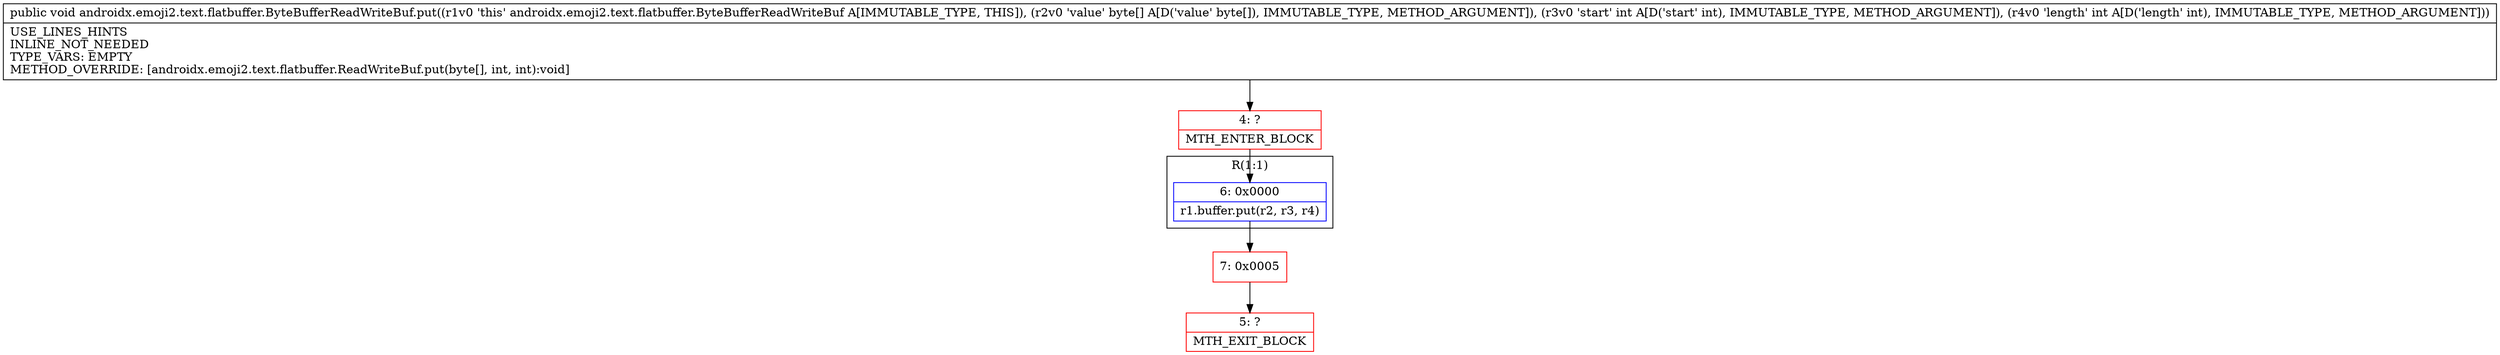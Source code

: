 digraph "CFG forandroidx.emoji2.text.flatbuffer.ByteBufferReadWriteBuf.put([BII)V" {
subgraph cluster_Region_2125675525 {
label = "R(1:1)";
node [shape=record,color=blue];
Node_6 [shape=record,label="{6\:\ 0x0000|r1.buffer.put(r2, r3, r4)\l}"];
}
Node_4 [shape=record,color=red,label="{4\:\ ?|MTH_ENTER_BLOCK\l}"];
Node_7 [shape=record,color=red,label="{7\:\ 0x0005}"];
Node_5 [shape=record,color=red,label="{5\:\ ?|MTH_EXIT_BLOCK\l}"];
MethodNode[shape=record,label="{public void androidx.emoji2.text.flatbuffer.ByteBufferReadWriteBuf.put((r1v0 'this' androidx.emoji2.text.flatbuffer.ByteBufferReadWriteBuf A[IMMUTABLE_TYPE, THIS]), (r2v0 'value' byte[] A[D('value' byte[]), IMMUTABLE_TYPE, METHOD_ARGUMENT]), (r3v0 'start' int A[D('start' int), IMMUTABLE_TYPE, METHOD_ARGUMENT]), (r4v0 'length' int A[D('length' int), IMMUTABLE_TYPE, METHOD_ARGUMENT]))  | USE_LINES_HINTS\lINLINE_NOT_NEEDED\lTYPE_VARS: EMPTY\lMETHOD_OVERRIDE: [androidx.emoji2.text.flatbuffer.ReadWriteBuf.put(byte[], int, int):void]\l}"];
MethodNode -> Node_4;Node_6 -> Node_7;
Node_4 -> Node_6;
Node_7 -> Node_5;
}

